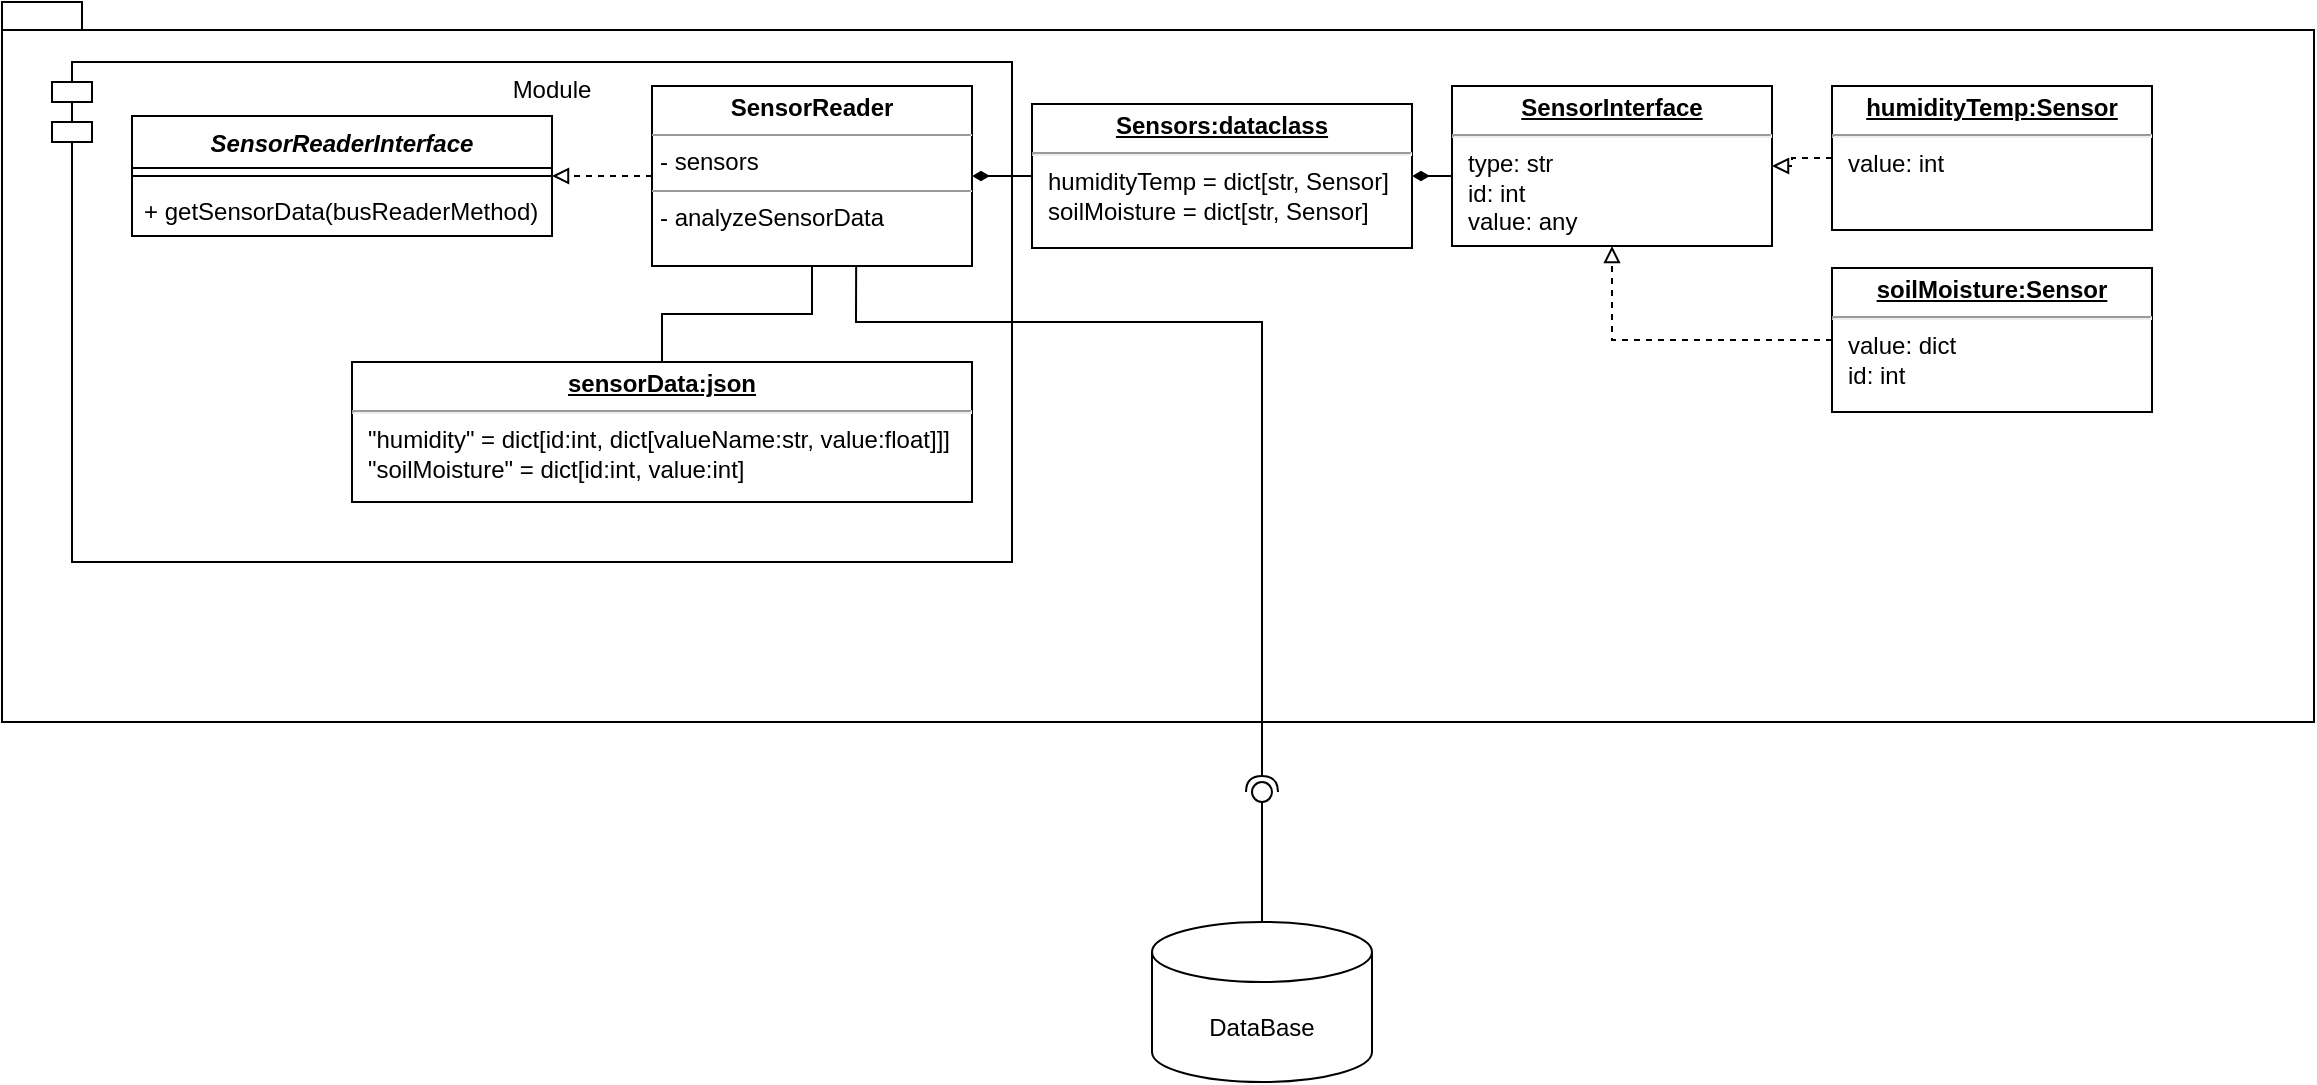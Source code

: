 <mxfile version="22.1.22" type="embed">
  <diagram id="23iRSUPoRavnBvh4doch" name="Page-1">
    <mxGraphModel dx="1027" dy="693" grid="1" gridSize="10" guides="1" tooltips="1" connect="1" arrows="1" fold="1" page="1" pageScale="1" pageWidth="827" pageHeight="1169" math="0" shadow="0">
      <root>
        <mxCell id="0" />
        <mxCell id="1" parent="0" />
        <mxCell id="8" value="" style="shape=folder;fontStyle=1;spacingTop=10;tabWidth=40;tabHeight=14;tabPosition=left;html=1;" parent="1" vertex="1">
          <mxGeometry x="85" y="40" width="1156" height="360" as="geometry" />
        </mxCell>
        <mxCell id="38" value="Module" style="shape=module;align=left;spacingLeft=20;align=center;verticalAlign=top;whiteSpace=wrap;html=1;" vertex="1" parent="1">
          <mxGeometry x="110" y="70" width="480" height="250" as="geometry" />
        </mxCell>
        <mxCell id="28" style="edgeStyle=orthogonalEdgeStyle;rounded=0;orthogonalLoop=1;jettySize=auto;html=1;endArrow=none;endFill=0;" parent="1" source="6" target="27" edge="1">
          <mxGeometry relative="1" as="geometry" />
        </mxCell>
        <mxCell id="2" value="SensorReaderInterface" style="swimlane;fontStyle=3;align=center;verticalAlign=top;childLayout=stackLayout;horizontal=1;startSize=26;horizontalStack=0;resizeParent=1;resizeParentMax=0;resizeLast=0;collapsible=1;marginBottom=0;" parent="1" vertex="1">
          <mxGeometry x="150" y="97" width="210" height="60" as="geometry" />
        </mxCell>
        <mxCell id="4" value="" style="line;strokeWidth=1;fillColor=none;align=left;verticalAlign=middle;spacingTop=-1;spacingLeft=3;spacingRight=3;rotatable=0;labelPosition=right;points=[];portConstraint=eastwest;strokeColor=inherit;" parent="2" vertex="1">
          <mxGeometry y="26" width="210" height="8" as="geometry" />
        </mxCell>
        <mxCell id="5" value="+ getSensorData(busReaderMethod)" style="text;strokeColor=none;fillColor=none;align=left;verticalAlign=top;spacingLeft=4;spacingRight=4;overflow=hidden;rotatable=0;points=[[0,0.5],[1,0.5]];portConstraint=eastwest;" parent="2" vertex="1">
          <mxGeometry y="34" width="210" height="26" as="geometry" />
        </mxCell>
        <mxCell id="7" style="edgeStyle=orthogonalEdgeStyle;rounded=0;orthogonalLoop=1;jettySize=auto;html=1;dashed=1;endArrow=block;endFill=0;" parent="1" source="6" target="2" edge="1">
          <mxGeometry relative="1" as="geometry" />
        </mxCell>
        <mxCell id="25" style="edgeStyle=orthogonalEdgeStyle;rounded=0;orthogonalLoop=1;jettySize=auto;html=1;startArrow=diamondThin;startFill=1;endArrow=none;endFill=0;" parent="1" source="6" target="14" edge="1">
          <mxGeometry relative="1" as="geometry" />
        </mxCell>
        <mxCell id="6" value="&lt;p style=&quot;margin:0px;margin-top:4px;text-align:center;&quot;&gt;&lt;b&gt;SensorReader&lt;/b&gt;&lt;/p&gt;&lt;hr size=&quot;1&quot;&gt;&lt;p style=&quot;margin:0px;margin-left:4px;&quot;&gt;- sensors&lt;/p&gt;&lt;hr size=&quot;1&quot;&gt;&lt;p style=&quot;margin:0px;margin-left:4px;&quot;&gt;- analyzeSensorData&lt;/p&gt;" style="verticalAlign=top;align=left;overflow=fill;fontSize=12;fontFamily=Helvetica;html=1;" parent="1" vertex="1">
          <mxGeometry x="410" y="82" width="160" height="90" as="geometry" />
        </mxCell>
        <mxCell id="24" style="edgeStyle=orthogonalEdgeStyle;rounded=0;orthogonalLoop=1;jettySize=auto;html=1;endArrow=none;endFill=0;startArrow=diamondThin;startFill=1;" parent="1" source="14" target="16" edge="1">
          <mxGeometry relative="1" as="geometry" />
        </mxCell>
        <mxCell id="14" value="&lt;p style=&quot;margin:0px;margin-top:4px;text-align:center;text-decoration:underline;&quot;&gt;&lt;b&gt;Sensors:dataclass&lt;/b&gt;&lt;/p&gt;&lt;hr&gt;&lt;p style=&quot;margin:0px;margin-left:8px;&quot;&gt;humidityTemp = dict[str, Sensor]&lt;br&gt;soilMoisture = dict[str, Sensor]&lt;br&gt;&lt;/p&gt;" style="verticalAlign=top;align=left;overflow=fill;fontSize=12;fontFamily=Helvetica;html=1;" parent="1" vertex="1">
          <mxGeometry x="600" y="91" width="190" height="72" as="geometry" />
        </mxCell>
        <mxCell id="23" value="" style="group" parent="1" vertex="1" connectable="0">
          <mxGeometry x="810" y="82" width="350" height="163" as="geometry" />
        </mxCell>
        <mxCell id="16" value="&lt;p style=&quot;margin:0px;margin-top:4px;text-align:center;text-decoration:underline;&quot;&gt;&lt;b&gt;SensorInterface&lt;/b&gt;&lt;/p&gt;&lt;hr&gt;&lt;p style=&quot;margin:0px;margin-left:8px;&quot;&gt;type: str&lt;/p&gt;&lt;p style=&quot;margin:0px;margin-left:8px;&quot;&gt;id: int&amp;nbsp;&lt;br&gt;value: any&lt;br&gt;&lt;/p&gt;" style="verticalAlign=top;align=left;overflow=fill;fontSize=12;fontFamily=Helvetica;html=1;container=0;" parent="23" vertex="1">
          <mxGeometry width="160" height="80" as="geometry" />
        </mxCell>
        <mxCell id="17" style="edgeStyle=orthogonalEdgeStyle;rounded=0;orthogonalLoop=1;jettySize=auto;html=1;dashed=1;endArrow=block;endFill=0;" parent="23" source="15" target="16" edge="1">
          <mxGeometry relative="1" as="geometry" />
        </mxCell>
        <mxCell id="19" style="edgeStyle=orthogonalEdgeStyle;rounded=0;orthogonalLoop=1;jettySize=auto;html=1;dashed=1;endArrow=block;endFill=0;" parent="23" source="18" target="16" edge="1">
          <mxGeometry relative="1" as="geometry" />
        </mxCell>
        <mxCell id="22" value="" style="group" parent="23" vertex="1" connectable="0">
          <mxGeometry x="190" width="160" height="163" as="geometry" />
        </mxCell>
        <mxCell id="15" value="&lt;p style=&quot;margin:0px;margin-top:4px;text-align:center;text-decoration:underline;&quot;&gt;&lt;b&gt;humidityTemp:Sensor&lt;/b&gt;&lt;/p&gt;&lt;hr&gt;&lt;p style=&quot;margin:0px;margin-left:8px;&quot;&gt;value: int&lt;/p&gt;" style="verticalAlign=top;align=left;overflow=fill;fontSize=12;fontFamily=Helvetica;html=1;container=0;" parent="22" vertex="1">
          <mxGeometry width="160" height="72" as="geometry" />
        </mxCell>
        <mxCell id="18" value="&lt;p style=&quot;margin:0px;margin-top:4px;text-align:center;text-decoration:underline;&quot;&gt;&lt;b&gt;soilMoisture:Sensor&lt;/b&gt;&lt;/p&gt;&lt;hr&gt;&lt;p style=&quot;margin:0px;margin-left:8px;&quot;&gt;value: dict&lt;br&gt;&lt;/p&gt;&lt;p style=&quot;margin:0px;margin-left:8px;&quot;&gt;id: int&lt;/p&gt;" style="verticalAlign=top;align=left;overflow=fill;fontSize=12;fontFamily=Helvetica;html=1;container=0;" parent="22" vertex="1">
          <mxGeometry y="91" width="160" height="72" as="geometry" />
        </mxCell>
        <mxCell id="27" value="&lt;p style=&quot;margin:0px;margin-top:4px;text-align:center;text-decoration:underline;&quot;&gt;&lt;b&gt;sensorData:json&lt;/b&gt;&lt;/p&gt;&lt;hr&gt;&lt;p style=&quot;margin:0px;margin-left:8px;&quot;&gt;&quot;humidity&quot; = dict[id:int, dict[valueName:str, value:float]]]&lt;br&gt;&quot;soilMoisture&quot; = dict[id:int, value:int]&lt;br&gt;&lt;/p&gt;" style="verticalAlign=top;align=left;overflow=fill;fontSize=12;fontFamily=Helvetica;html=1;" parent="1" vertex="1">
          <mxGeometry x="260" y="220" width="310" height="70" as="geometry" />
        </mxCell>
        <mxCell id="29" value="DataBase" style="shape=cylinder3;whiteSpace=wrap;html=1;boundedLbl=1;backgroundOutline=1;size=15;" parent="1" vertex="1">
          <mxGeometry x="660" y="500" width="110" height="80" as="geometry" />
        </mxCell>
        <mxCell id="31" value="" style="rounded=0;orthogonalLoop=1;jettySize=auto;html=1;endArrow=halfCircle;endFill=0;endSize=6;strokeWidth=1;sketch=0;fontSize=12;curved=0;entryX=0.6;entryY=0.2;entryDx=0;entryDy=0;entryPerimeter=0;exitX=0.638;exitY=0.996;exitDx=0;exitDy=0;exitPerimeter=0;" edge="1" target="37" parent="1" source="6">
          <mxGeometry relative="1" as="geometry">
            <mxPoint x="730" y="360" as="sourcePoint" />
            <mxPoint x="730" y="440" as="targetPoint" />
            <Array as="points">
              <mxPoint x="512" y="200" />
              <mxPoint x="715" y="200" />
            </Array>
          </mxGeometry>
        </mxCell>
        <mxCell id="32" value="" style="ellipse;whiteSpace=wrap;html=1;align=center;aspect=fixed;fillColor=none;strokeColor=none;resizable=0;perimeter=centerPerimeter;rotatable=0;allowArrows=0;points=[];outlineConnect=1;" vertex="1" parent="1">
          <mxGeometry x="700" y="440" width="10" height="10" as="geometry" />
        </mxCell>
        <mxCell id="36" value="" style="rounded=0;orthogonalLoop=1;jettySize=auto;html=1;endArrow=oval;endFill=0;sketch=0;sourcePerimeterSpacing=0;targetPerimeterSpacing=0;endSize=10;exitX=0.5;exitY=0;exitDx=0;exitDy=0;exitPerimeter=0;" edge="1" target="37" parent="1" source="29">
          <mxGeometry relative="1" as="geometry">
            <mxPoint x="320" y="515" as="sourcePoint" />
          </mxGeometry>
        </mxCell>
        <mxCell id="37" value="" style="ellipse;whiteSpace=wrap;html=1;align=center;aspect=fixed;fillColor=none;strokeColor=none;resizable=0;perimeter=centerPerimeter;rotatable=0;allowArrows=0;points=[];outlineConnect=1;" vertex="1" parent="1">
          <mxGeometry x="710" y="430" width="10" height="10" as="geometry" />
        </mxCell>
      </root>
    </mxGraphModel>
  </diagram>
</mxfile>
